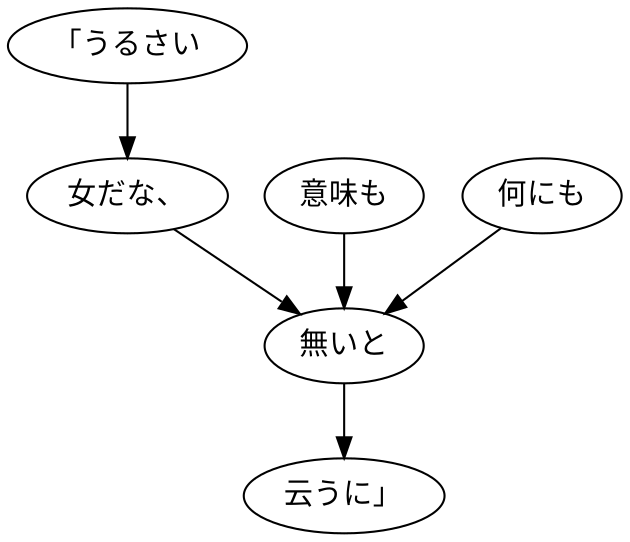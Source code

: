 digraph graph2952 {
	node0 [label="「うるさい"];
	node1 [label="女だな、"];
	node2 [label="意味も"];
	node3 [label="何にも"];
	node4 [label="無いと"];
	node5 [label="云うに」"];
	node0 -> node1;
	node1 -> node4;
	node2 -> node4;
	node3 -> node4;
	node4 -> node5;
}
